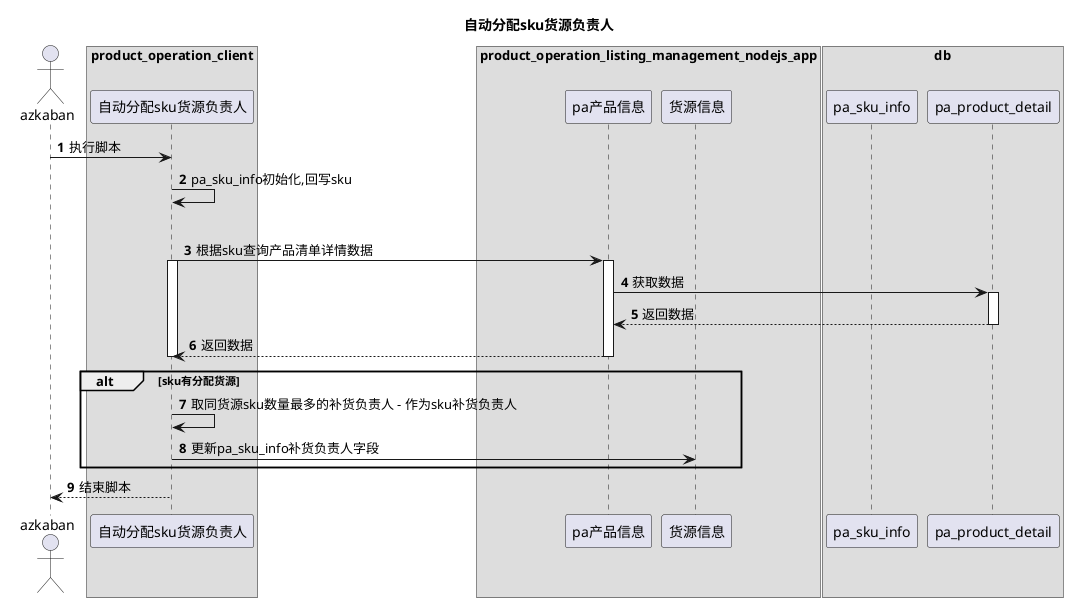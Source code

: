 @startuml
title 自动分配sku货源负责人
autonumber
actor "azkaban" as azkaban

box "product_operation_client"
participant "自动分配sku货源负责人" as t1
end box

box "product_operation_listing_management_nodejs_app"
participant "pa产品信息" as t2
participant "货源信息" as t3
end box

box "db"
participant "pa_sku_info" as db1
participant "pa_product_detail" as db2
end box

azkaban -> t1 : 执行脚本

t1 -> t1 : pa_sku_info初始化,回写sku

alt 存在数据
t1 -> t2 : 根据sku查询产品清单详情数据
activate t1
activate t2
t2 -> db2 : 获取数据
activate db2
db2 --> t2 : 返回数据
deactivate db2
t2 --> t1 : 返回数据
deactivate t2
deactivate t1


alt sku有分配货源
t1 -> t1 : 取同货源sku数量最多的补货负责人 - 作为sku补货负责人
t1 -> t3 : 更新pa_sku_info补货负责人字段
end
deactivate t1
t1 --> azkaban : 结束脚本
deactivate t1
@enduml